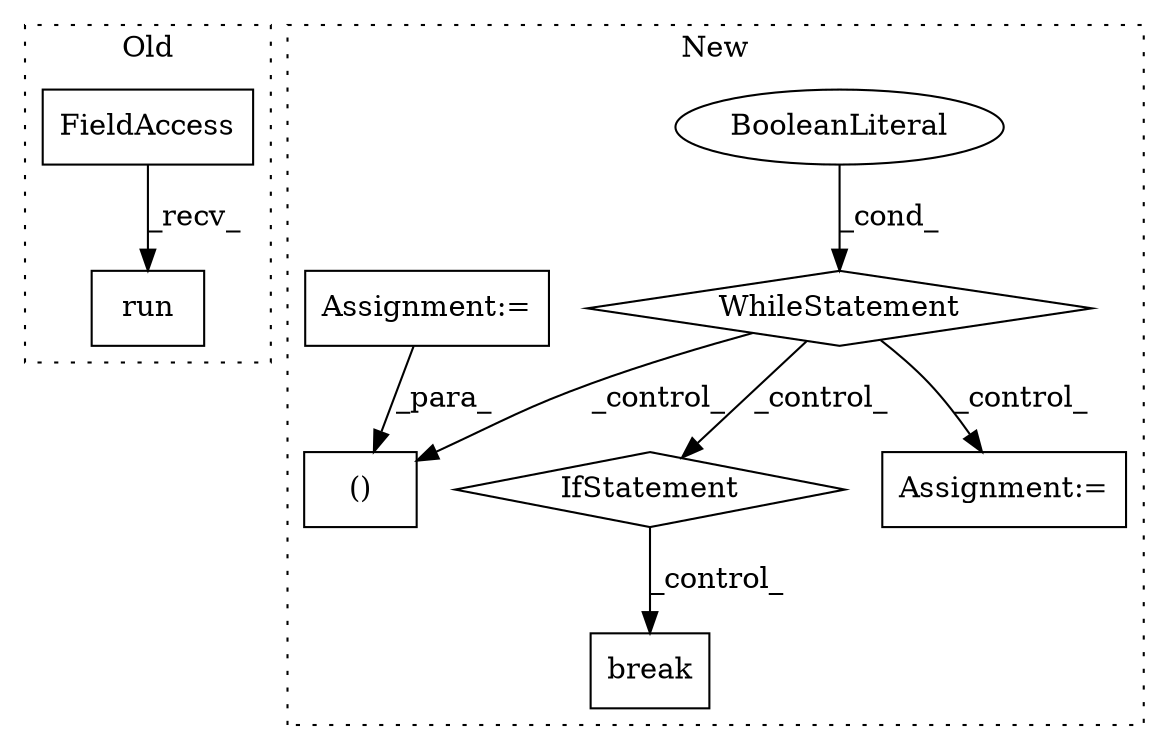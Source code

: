 digraph G {
subgraph cluster0 {
1 [label="run" a="32" s="4996,5265" l="4,1" shape="box"];
5 [label="FieldAccess" a="22" s="4980" l="15" shape="box"];
label = "Old";
style="dotted";
}
subgraph cluster1 {
2 [label="WhileStatement" a="61" s="4630,4641" l="7,2" shape="diamond"];
3 [label="()" a="106" s="5697" l="16" shape="box"];
4 [label="BooleanLiteral" a="9" s="4637" l="4" shape="ellipse"];
6 [label="IfStatement" a="25" s="5877,5894" l="4,2" shape="diamond"];
7 [label="break" a="10" s="5906" l="6" shape="box"];
8 [label="Assignment:=" a="7" s="4290" l="2" shape="box"];
9 [label="Assignment:=" a="7" s="5713" l="2" shape="box"];
label = "New";
style="dotted";
}
2 -> 9 [label="_control_"];
2 -> 6 [label="_control_"];
2 -> 3 [label="_control_"];
4 -> 2 [label="_cond_"];
5 -> 1 [label="_recv_"];
6 -> 7 [label="_control_"];
8 -> 3 [label="_para_"];
}